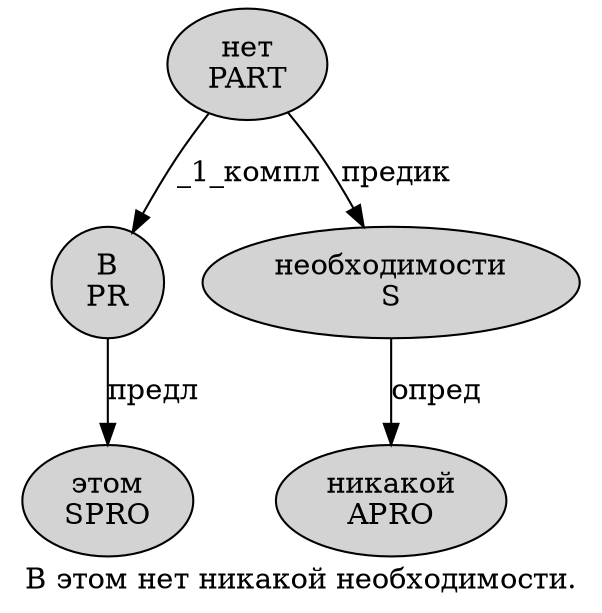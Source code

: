 digraph SENTENCE_525 {
	graph [label="В этом нет никакой необходимости."]
	node [style=filled]
		0 [label="В
PR" color="" fillcolor=lightgray penwidth=1 shape=ellipse]
		1 [label="этом
SPRO" color="" fillcolor=lightgray penwidth=1 shape=ellipse]
		2 [label="нет
PART" color="" fillcolor=lightgray penwidth=1 shape=ellipse]
		3 [label="никакой
APRO" color="" fillcolor=lightgray penwidth=1 shape=ellipse]
		4 [label="необходимости
S" color="" fillcolor=lightgray penwidth=1 shape=ellipse]
			2 -> 0 [label="_1_компл"]
			2 -> 4 [label="предик"]
			4 -> 3 [label="опред"]
			0 -> 1 [label="предл"]
}